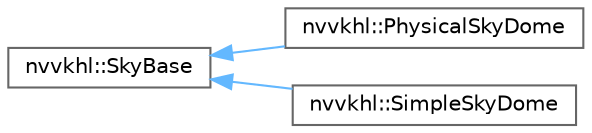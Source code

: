 digraph "Graphical Class Hierarchy"
{
 // LATEX_PDF_SIZE
  bgcolor="transparent";
  edge [fontname=Helvetica,fontsize=10,labelfontname=Helvetica,labelfontsize=10];
  node [fontname=Helvetica,fontsize=10,shape=box,height=0.2,width=0.4];
  rankdir="LR";
  Node0 [id="Node000000",label="nvvkhl::SkyBase",height=0.2,width=0.4,color="grey40", fillcolor="white", style="filled",URL="$classnvvkhl_1_1_sky_base.html",tooltip=" "];
  Node0 -> Node1 [id="edge74_Node000000_Node000001",dir="back",color="steelblue1",style="solid",tooltip=" "];
  Node1 [id="Node000001",label="nvvkhl::PhysicalSkyDome",height=0.2,width=0.4,color="grey40", fillcolor="white", style="filled",URL="$classnvvkhl_1_1_physical_sky_dome.html",tooltip=" "];
  Node0 -> Node2 [id="edge75_Node000000_Node000002",dir="back",color="steelblue1",style="solid",tooltip=" "];
  Node2 [id="Node000002",label="nvvkhl::SimpleSkyDome",height=0.2,width=0.4,color="grey40", fillcolor="white", style="filled",URL="$classnvvkhl_1_1_simple_sky_dome.html",tooltip=" "];
}
